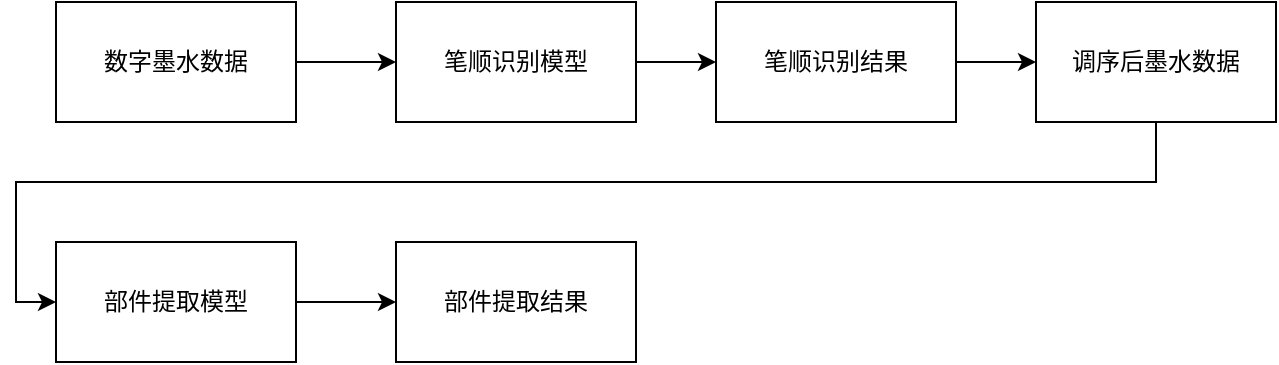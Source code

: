 <mxfile version="22.1.11" type="device">
  <diagram id="kgpKYQtTHZ0yAKxKKP6v" name="Page-1">
    <mxGraphModel dx="1004" dy="745" grid="1" gridSize="10" guides="1" tooltips="1" connect="1" arrows="1" fold="1" page="1" pageScale="1" pageWidth="850" pageHeight="1100" math="0" shadow="0">
      <root>
        <mxCell id="0" />
        <mxCell id="1" parent="0" />
        <mxCell id="YICy9N89DrqObHOrj7AL-2" value="" style="edgeStyle=orthogonalEdgeStyle;rounded=0;orthogonalLoop=1;jettySize=auto;html=1;entryX=0;entryY=0.5;entryDx=0;entryDy=0;exitX=0.5;exitY=1;exitDx=0;exitDy=0;" parent="1" source="YICy9N89DrqObHOrj7AL-10" target="pKxXthLLYMFCjSLsOqGF-3" edge="1">
          <mxGeometry relative="1" as="geometry" />
        </mxCell>
        <mxCell id="FvxHaWupQEMrMfIXqAI6-1" value="数字墨水数据" style="rounded=0;whiteSpace=wrap;html=1;" parent="1" vertex="1">
          <mxGeometry x="60" y="470" width="120" height="60" as="geometry" />
        </mxCell>
        <mxCell id="pKxXthLLYMFCjSLsOqGF-2" value="笔顺识别模型" style="rounded=0;whiteSpace=wrap;html=1;" parent="1" vertex="1">
          <mxGeometry x="230" y="470" width="120" height="60" as="geometry" />
        </mxCell>
        <mxCell id="pKxXthLLYMFCjSLsOqGF-3" value="部件提取模型" style="rounded=0;whiteSpace=wrap;html=1;" parent="1" vertex="1">
          <mxGeometry x="60" y="590" width="120" height="60" as="geometry" />
        </mxCell>
        <mxCell id="YICy9N89DrqObHOrj7AL-3" value="" style="edgeStyle=orthogonalEdgeStyle;rounded=0;orthogonalLoop=1;jettySize=auto;html=1;entryX=0;entryY=0.5;entryDx=0;entryDy=0;exitX=1;exitY=0.5;exitDx=0;exitDy=0;" parent="1" source="FvxHaWupQEMrMfIXqAI6-1" target="pKxXthLLYMFCjSLsOqGF-2" edge="1">
          <mxGeometry relative="1" as="geometry">
            <mxPoint x="190" y="570" as="sourcePoint" />
            <mxPoint x="260" y="630" as="targetPoint" />
          </mxGeometry>
        </mxCell>
        <mxCell id="YICy9N89DrqObHOrj7AL-8" value="笔顺识别结果" style="rounded=0;whiteSpace=wrap;html=1;" parent="1" vertex="1">
          <mxGeometry x="390" y="470" width="120" height="60" as="geometry" />
        </mxCell>
        <mxCell id="YICy9N89DrqObHOrj7AL-9" value="部件提取结果" style="rounded=0;whiteSpace=wrap;html=1;" parent="1" vertex="1">
          <mxGeometry x="230" y="590" width="120" height="60" as="geometry" />
        </mxCell>
        <mxCell id="YICy9N89DrqObHOrj7AL-10" value="调序后墨水数据" style="rounded=0;whiteSpace=wrap;html=1;" parent="1" vertex="1">
          <mxGeometry x="550" y="470" width="120" height="60" as="geometry" />
        </mxCell>
        <mxCell id="YICy9N89DrqObHOrj7AL-12" value="" style="endArrow=classic;html=1;rounded=0;exitX=1;exitY=0.5;exitDx=0;exitDy=0;entryX=0;entryY=0.5;entryDx=0;entryDy=0;" parent="1" source="pKxXthLLYMFCjSLsOqGF-2" target="YICy9N89DrqObHOrj7AL-8" edge="1">
          <mxGeometry width="50" height="50" relative="1" as="geometry">
            <mxPoint x="430" y="450" as="sourcePoint" />
            <mxPoint x="480" y="400" as="targetPoint" />
          </mxGeometry>
        </mxCell>
        <mxCell id="YICy9N89DrqObHOrj7AL-13" value="" style="endArrow=classic;html=1;rounded=0;exitX=1;exitY=0.5;exitDx=0;exitDy=0;entryX=0;entryY=0.5;entryDx=0;entryDy=0;" parent="1" source="YICy9N89DrqObHOrj7AL-8" target="YICy9N89DrqObHOrj7AL-10" edge="1">
          <mxGeometry width="50" height="50" relative="1" as="geometry">
            <mxPoint x="365" y="510" as="sourcePoint" />
            <mxPoint x="400" y="510" as="targetPoint" />
          </mxGeometry>
        </mxCell>
        <mxCell id="YICy9N89DrqObHOrj7AL-14" value="" style="edgeStyle=orthogonalEdgeStyle;rounded=0;orthogonalLoop=1;jettySize=auto;html=1;entryX=0;entryY=0.5;entryDx=0;entryDy=0;exitX=1;exitY=0.5;exitDx=0;exitDy=0;" parent="1" source="pKxXthLLYMFCjSLsOqGF-3" target="YICy9N89DrqObHOrj7AL-9" edge="1">
          <mxGeometry relative="1" as="geometry">
            <mxPoint x="630" y="540" as="sourcePoint" />
            <mxPoint x="245" y="630" as="targetPoint" />
          </mxGeometry>
        </mxCell>
      </root>
    </mxGraphModel>
  </diagram>
</mxfile>
